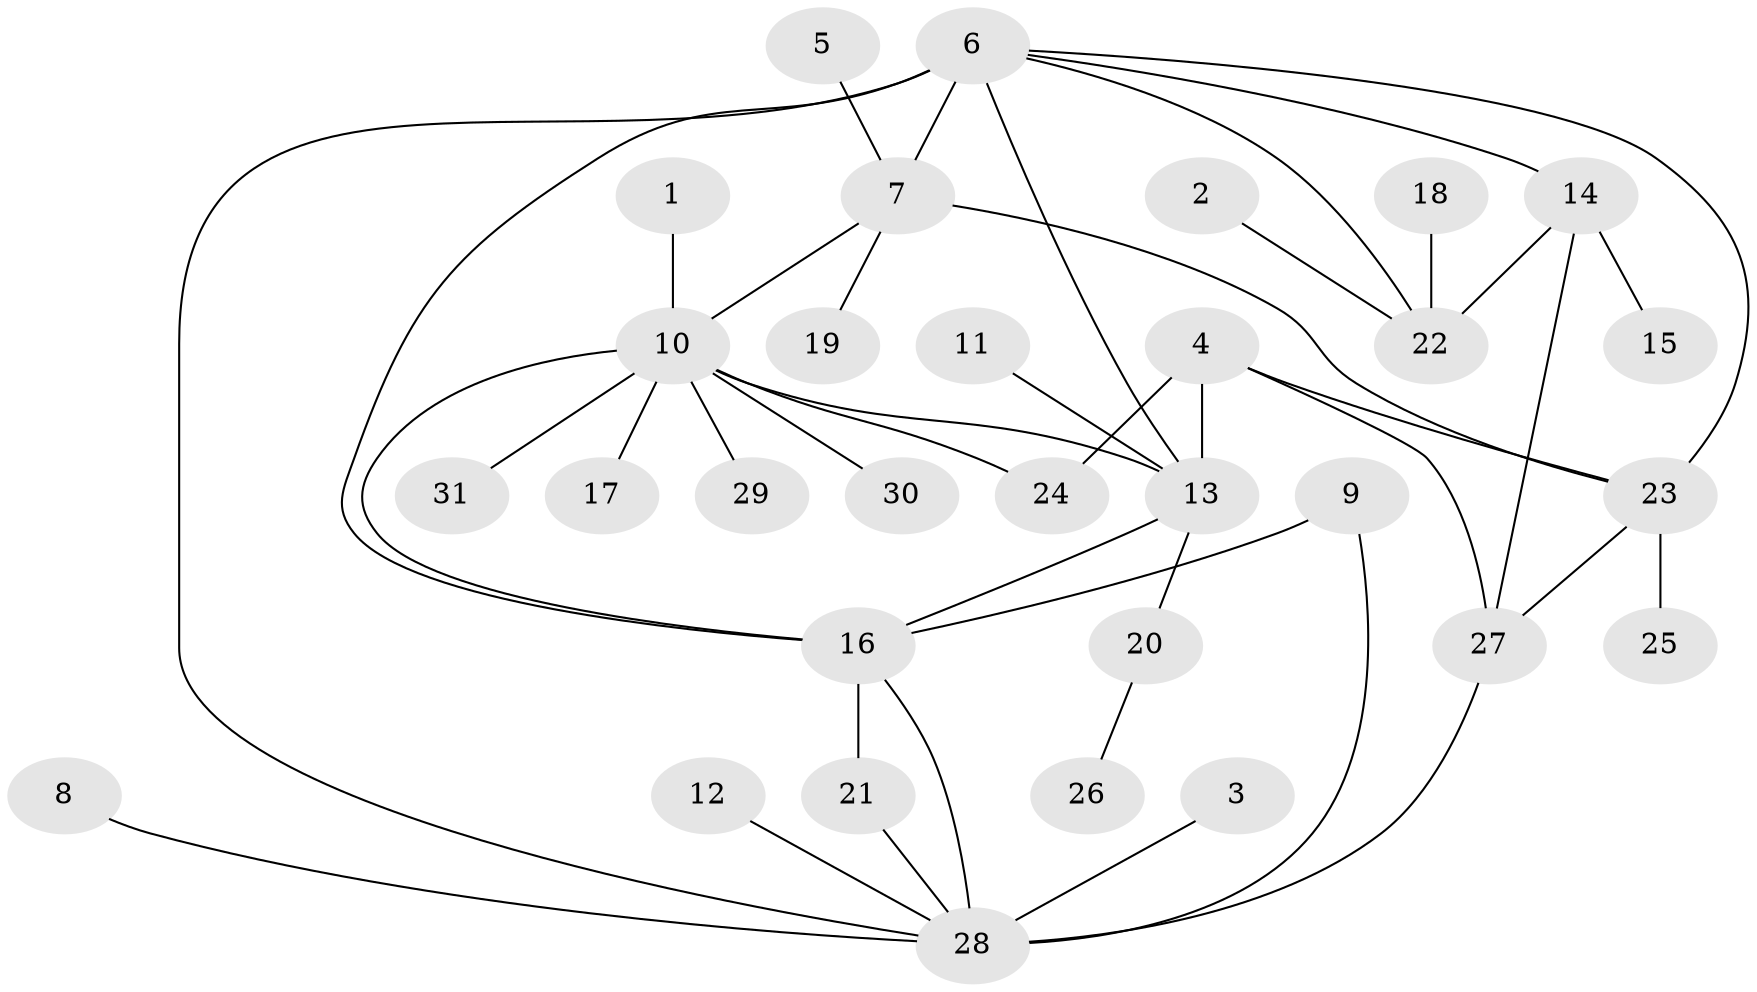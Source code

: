 // original degree distribution, {6: 0.06666666666666667, 11: 0.05, 2: 0.2, 7: 0.03333333333333333, 5: 0.03333333333333333, 8: 0.016666666666666666, 3: 0.05, 1: 0.5333333333333333, 4: 0.016666666666666666}
// Generated by graph-tools (version 1.1) at 2025/02/03/09/25 03:02:43]
// undirected, 31 vertices, 43 edges
graph export_dot {
graph [start="1"]
  node [color=gray90,style=filled];
  1;
  2;
  3;
  4;
  5;
  6;
  7;
  8;
  9;
  10;
  11;
  12;
  13;
  14;
  15;
  16;
  17;
  18;
  19;
  20;
  21;
  22;
  23;
  24;
  25;
  26;
  27;
  28;
  29;
  30;
  31;
  1 -- 10 [weight=1.0];
  2 -- 22 [weight=1.0];
  3 -- 28 [weight=1.0];
  4 -- 13 [weight=2.0];
  4 -- 23 [weight=1.0];
  4 -- 24 [weight=1.0];
  4 -- 27 [weight=1.0];
  5 -- 7 [weight=1.0];
  6 -- 7 [weight=2.0];
  6 -- 13 [weight=1.0];
  6 -- 14 [weight=1.0];
  6 -- 16 [weight=2.0];
  6 -- 22 [weight=1.0];
  6 -- 23 [weight=1.0];
  6 -- 28 [weight=1.0];
  7 -- 10 [weight=1.0];
  7 -- 19 [weight=1.0];
  7 -- 23 [weight=1.0];
  8 -- 28 [weight=1.0];
  9 -- 16 [weight=2.0];
  9 -- 28 [weight=1.0];
  10 -- 13 [weight=1.0];
  10 -- 16 [weight=2.0];
  10 -- 17 [weight=1.0];
  10 -- 24 [weight=1.0];
  10 -- 29 [weight=1.0];
  10 -- 30 [weight=1.0];
  10 -- 31 [weight=1.0];
  11 -- 13 [weight=1.0];
  12 -- 28 [weight=1.0];
  13 -- 16 [weight=1.0];
  13 -- 20 [weight=1.0];
  14 -- 15 [weight=1.0];
  14 -- 22 [weight=1.0];
  14 -- 27 [weight=1.0];
  16 -- 21 [weight=1.0];
  16 -- 28 [weight=1.0];
  18 -- 22 [weight=1.0];
  20 -- 26 [weight=1.0];
  21 -- 28 [weight=1.0];
  23 -- 25 [weight=1.0];
  23 -- 27 [weight=2.0];
  27 -- 28 [weight=2.0];
}

